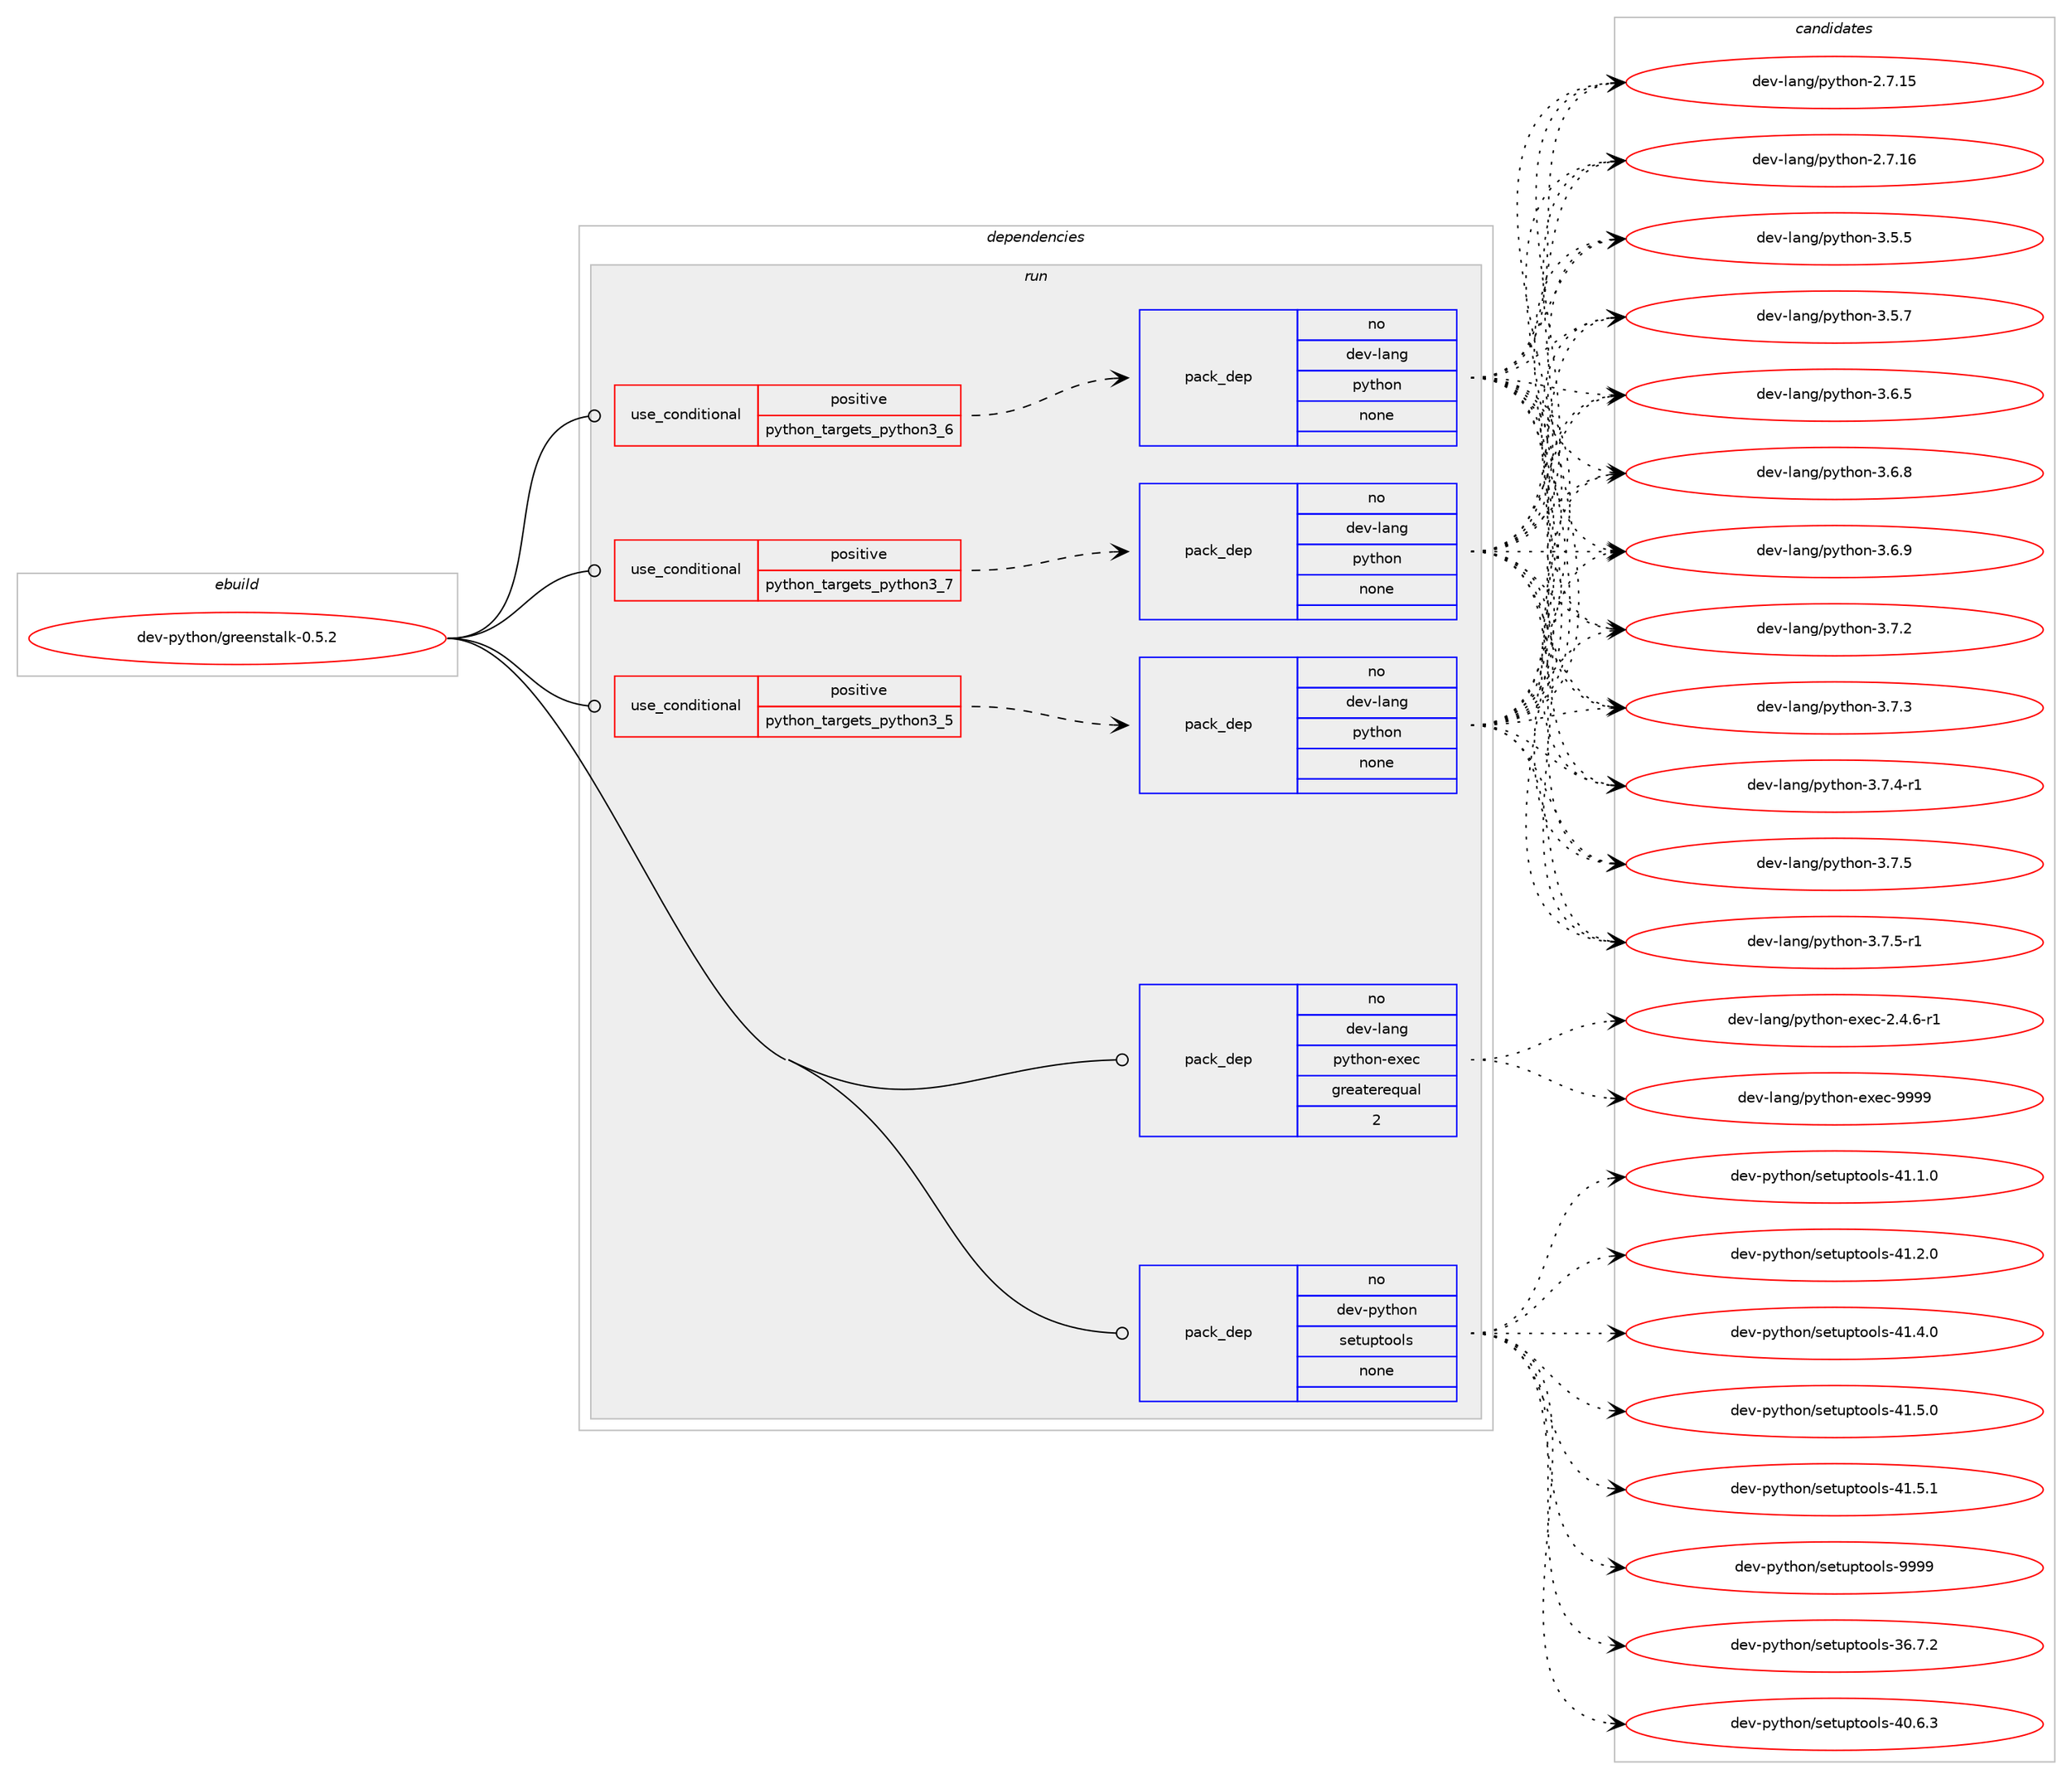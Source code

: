 digraph prolog {

# *************
# Graph options
# *************

newrank=true;
concentrate=true;
compound=true;
graph [rankdir=LR,fontname=Helvetica,fontsize=10,ranksep=1.5];#, ranksep=2.5, nodesep=0.2];
edge  [arrowhead=vee];
node  [fontname=Helvetica,fontsize=10];

# **********
# The ebuild
# **********

subgraph cluster_leftcol {
color=gray;
rank=same;
label=<<i>ebuild</i>>;
id [label="dev-python/greenstalk-0.5.2", color=red, width=4, href="../dev-python/greenstalk-0.5.2.svg"];
}

# ****************
# The dependencies
# ****************

subgraph cluster_midcol {
color=gray;
label=<<i>dependencies</i>>;
subgraph cluster_compile {
fillcolor="#eeeeee";
style=filled;
label=<<i>compile</i>>;
}
subgraph cluster_compileandrun {
fillcolor="#eeeeee";
style=filled;
label=<<i>compile and run</i>>;
}
subgraph cluster_run {
fillcolor="#eeeeee";
style=filled;
label=<<i>run</i>>;
subgraph cond140235 {
dependency607511 [label=<<TABLE BORDER="0" CELLBORDER="1" CELLSPACING="0" CELLPADDING="4"><TR><TD ROWSPAN="3" CELLPADDING="10">use_conditional</TD></TR><TR><TD>positive</TD></TR><TR><TD>python_targets_python3_5</TD></TR></TABLE>>, shape=none, color=red];
subgraph pack455478 {
dependency607512 [label=<<TABLE BORDER="0" CELLBORDER="1" CELLSPACING="0" CELLPADDING="4" WIDTH="220"><TR><TD ROWSPAN="6" CELLPADDING="30">pack_dep</TD></TR><TR><TD WIDTH="110">no</TD></TR><TR><TD>dev-lang</TD></TR><TR><TD>python</TD></TR><TR><TD>none</TD></TR><TR><TD></TD></TR></TABLE>>, shape=none, color=blue];
}
dependency607511:e -> dependency607512:w [weight=20,style="dashed",arrowhead="vee"];
}
id:e -> dependency607511:w [weight=20,style="solid",arrowhead="odot"];
subgraph cond140236 {
dependency607513 [label=<<TABLE BORDER="0" CELLBORDER="1" CELLSPACING="0" CELLPADDING="4"><TR><TD ROWSPAN="3" CELLPADDING="10">use_conditional</TD></TR><TR><TD>positive</TD></TR><TR><TD>python_targets_python3_6</TD></TR></TABLE>>, shape=none, color=red];
subgraph pack455479 {
dependency607514 [label=<<TABLE BORDER="0" CELLBORDER="1" CELLSPACING="0" CELLPADDING="4" WIDTH="220"><TR><TD ROWSPAN="6" CELLPADDING="30">pack_dep</TD></TR><TR><TD WIDTH="110">no</TD></TR><TR><TD>dev-lang</TD></TR><TR><TD>python</TD></TR><TR><TD>none</TD></TR><TR><TD></TD></TR></TABLE>>, shape=none, color=blue];
}
dependency607513:e -> dependency607514:w [weight=20,style="dashed",arrowhead="vee"];
}
id:e -> dependency607513:w [weight=20,style="solid",arrowhead="odot"];
subgraph cond140237 {
dependency607515 [label=<<TABLE BORDER="0" CELLBORDER="1" CELLSPACING="0" CELLPADDING="4"><TR><TD ROWSPAN="3" CELLPADDING="10">use_conditional</TD></TR><TR><TD>positive</TD></TR><TR><TD>python_targets_python3_7</TD></TR></TABLE>>, shape=none, color=red];
subgraph pack455480 {
dependency607516 [label=<<TABLE BORDER="0" CELLBORDER="1" CELLSPACING="0" CELLPADDING="4" WIDTH="220"><TR><TD ROWSPAN="6" CELLPADDING="30">pack_dep</TD></TR><TR><TD WIDTH="110">no</TD></TR><TR><TD>dev-lang</TD></TR><TR><TD>python</TD></TR><TR><TD>none</TD></TR><TR><TD></TD></TR></TABLE>>, shape=none, color=blue];
}
dependency607515:e -> dependency607516:w [weight=20,style="dashed",arrowhead="vee"];
}
id:e -> dependency607515:w [weight=20,style="solid",arrowhead="odot"];
subgraph pack455481 {
dependency607517 [label=<<TABLE BORDER="0" CELLBORDER="1" CELLSPACING="0" CELLPADDING="4" WIDTH="220"><TR><TD ROWSPAN="6" CELLPADDING="30">pack_dep</TD></TR><TR><TD WIDTH="110">no</TD></TR><TR><TD>dev-lang</TD></TR><TR><TD>python-exec</TD></TR><TR><TD>greaterequal</TD></TR><TR><TD>2</TD></TR></TABLE>>, shape=none, color=blue];
}
id:e -> dependency607517:w [weight=20,style="solid",arrowhead="odot"];
subgraph pack455482 {
dependency607518 [label=<<TABLE BORDER="0" CELLBORDER="1" CELLSPACING="0" CELLPADDING="4" WIDTH="220"><TR><TD ROWSPAN="6" CELLPADDING="30">pack_dep</TD></TR><TR><TD WIDTH="110">no</TD></TR><TR><TD>dev-python</TD></TR><TR><TD>setuptools</TD></TR><TR><TD>none</TD></TR><TR><TD></TD></TR></TABLE>>, shape=none, color=blue];
}
id:e -> dependency607518:w [weight=20,style="solid",arrowhead="odot"];
}
}

# **************
# The candidates
# **************

subgraph cluster_choices {
rank=same;
color=gray;
label=<<i>candidates</i>>;

subgraph choice455478 {
color=black;
nodesep=1;
choice10010111845108971101034711212111610411111045504655464953 [label="dev-lang/python-2.7.15", color=red, width=4,href="../dev-lang/python-2.7.15.svg"];
choice10010111845108971101034711212111610411111045504655464954 [label="dev-lang/python-2.7.16", color=red, width=4,href="../dev-lang/python-2.7.16.svg"];
choice100101118451089711010347112121116104111110455146534653 [label="dev-lang/python-3.5.5", color=red, width=4,href="../dev-lang/python-3.5.5.svg"];
choice100101118451089711010347112121116104111110455146534655 [label="dev-lang/python-3.5.7", color=red, width=4,href="../dev-lang/python-3.5.7.svg"];
choice100101118451089711010347112121116104111110455146544653 [label="dev-lang/python-3.6.5", color=red, width=4,href="../dev-lang/python-3.6.5.svg"];
choice100101118451089711010347112121116104111110455146544656 [label="dev-lang/python-3.6.8", color=red, width=4,href="../dev-lang/python-3.6.8.svg"];
choice100101118451089711010347112121116104111110455146544657 [label="dev-lang/python-3.6.9", color=red, width=4,href="../dev-lang/python-3.6.9.svg"];
choice100101118451089711010347112121116104111110455146554650 [label="dev-lang/python-3.7.2", color=red, width=4,href="../dev-lang/python-3.7.2.svg"];
choice100101118451089711010347112121116104111110455146554651 [label="dev-lang/python-3.7.3", color=red, width=4,href="../dev-lang/python-3.7.3.svg"];
choice1001011184510897110103471121211161041111104551465546524511449 [label="dev-lang/python-3.7.4-r1", color=red, width=4,href="../dev-lang/python-3.7.4-r1.svg"];
choice100101118451089711010347112121116104111110455146554653 [label="dev-lang/python-3.7.5", color=red, width=4,href="../dev-lang/python-3.7.5.svg"];
choice1001011184510897110103471121211161041111104551465546534511449 [label="dev-lang/python-3.7.5-r1", color=red, width=4,href="../dev-lang/python-3.7.5-r1.svg"];
dependency607512:e -> choice10010111845108971101034711212111610411111045504655464953:w [style=dotted,weight="100"];
dependency607512:e -> choice10010111845108971101034711212111610411111045504655464954:w [style=dotted,weight="100"];
dependency607512:e -> choice100101118451089711010347112121116104111110455146534653:w [style=dotted,weight="100"];
dependency607512:e -> choice100101118451089711010347112121116104111110455146534655:w [style=dotted,weight="100"];
dependency607512:e -> choice100101118451089711010347112121116104111110455146544653:w [style=dotted,weight="100"];
dependency607512:e -> choice100101118451089711010347112121116104111110455146544656:w [style=dotted,weight="100"];
dependency607512:e -> choice100101118451089711010347112121116104111110455146544657:w [style=dotted,weight="100"];
dependency607512:e -> choice100101118451089711010347112121116104111110455146554650:w [style=dotted,weight="100"];
dependency607512:e -> choice100101118451089711010347112121116104111110455146554651:w [style=dotted,weight="100"];
dependency607512:e -> choice1001011184510897110103471121211161041111104551465546524511449:w [style=dotted,weight="100"];
dependency607512:e -> choice100101118451089711010347112121116104111110455146554653:w [style=dotted,weight="100"];
dependency607512:e -> choice1001011184510897110103471121211161041111104551465546534511449:w [style=dotted,weight="100"];
}
subgraph choice455479 {
color=black;
nodesep=1;
choice10010111845108971101034711212111610411111045504655464953 [label="dev-lang/python-2.7.15", color=red, width=4,href="../dev-lang/python-2.7.15.svg"];
choice10010111845108971101034711212111610411111045504655464954 [label="dev-lang/python-2.7.16", color=red, width=4,href="../dev-lang/python-2.7.16.svg"];
choice100101118451089711010347112121116104111110455146534653 [label="dev-lang/python-3.5.5", color=red, width=4,href="../dev-lang/python-3.5.5.svg"];
choice100101118451089711010347112121116104111110455146534655 [label="dev-lang/python-3.5.7", color=red, width=4,href="../dev-lang/python-3.5.7.svg"];
choice100101118451089711010347112121116104111110455146544653 [label="dev-lang/python-3.6.5", color=red, width=4,href="../dev-lang/python-3.6.5.svg"];
choice100101118451089711010347112121116104111110455146544656 [label="dev-lang/python-3.6.8", color=red, width=4,href="../dev-lang/python-3.6.8.svg"];
choice100101118451089711010347112121116104111110455146544657 [label="dev-lang/python-3.6.9", color=red, width=4,href="../dev-lang/python-3.6.9.svg"];
choice100101118451089711010347112121116104111110455146554650 [label="dev-lang/python-3.7.2", color=red, width=4,href="../dev-lang/python-3.7.2.svg"];
choice100101118451089711010347112121116104111110455146554651 [label="dev-lang/python-3.7.3", color=red, width=4,href="../dev-lang/python-3.7.3.svg"];
choice1001011184510897110103471121211161041111104551465546524511449 [label="dev-lang/python-3.7.4-r1", color=red, width=4,href="../dev-lang/python-3.7.4-r1.svg"];
choice100101118451089711010347112121116104111110455146554653 [label="dev-lang/python-3.7.5", color=red, width=4,href="../dev-lang/python-3.7.5.svg"];
choice1001011184510897110103471121211161041111104551465546534511449 [label="dev-lang/python-3.7.5-r1", color=red, width=4,href="../dev-lang/python-3.7.5-r1.svg"];
dependency607514:e -> choice10010111845108971101034711212111610411111045504655464953:w [style=dotted,weight="100"];
dependency607514:e -> choice10010111845108971101034711212111610411111045504655464954:w [style=dotted,weight="100"];
dependency607514:e -> choice100101118451089711010347112121116104111110455146534653:w [style=dotted,weight="100"];
dependency607514:e -> choice100101118451089711010347112121116104111110455146534655:w [style=dotted,weight="100"];
dependency607514:e -> choice100101118451089711010347112121116104111110455146544653:w [style=dotted,weight="100"];
dependency607514:e -> choice100101118451089711010347112121116104111110455146544656:w [style=dotted,weight="100"];
dependency607514:e -> choice100101118451089711010347112121116104111110455146544657:w [style=dotted,weight="100"];
dependency607514:e -> choice100101118451089711010347112121116104111110455146554650:w [style=dotted,weight="100"];
dependency607514:e -> choice100101118451089711010347112121116104111110455146554651:w [style=dotted,weight="100"];
dependency607514:e -> choice1001011184510897110103471121211161041111104551465546524511449:w [style=dotted,weight="100"];
dependency607514:e -> choice100101118451089711010347112121116104111110455146554653:w [style=dotted,weight="100"];
dependency607514:e -> choice1001011184510897110103471121211161041111104551465546534511449:w [style=dotted,weight="100"];
}
subgraph choice455480 {
color=black;
nodesep=1;
choice10010111845108971101034711212111610411111045504655464953 [label="dev-lang/python-2.7.15", color=red, width=4,href="../dev-lang/python-2.7.15.svg"];
choice10010111845108971101034711212111610411111045504655464954 [label="dev-lang/python-2.7.16", color=red, width=4,href="../dev-lang/python-2.7.16.svg"];
choice100101118451089711010347112121116104111110455146534653 [label="dev-lang/python-3.5.5", color=red, width=4,href="../dev-lang/python-3.5.5.svg"];
choice100101118451089711010347112121116104111110455146534655 [label="dev-lang/python-3.5.7", color=red, width=4,href="../dev-lang/python-3.5.7.svg"];
choice100101118451089711010347112121116104111110455146544653 [label="dev-lang/python-3.6.5", color=red, width=4,href="../dev-lang/python-3.6.5.svg"];
choice100101118451089711010347112121116104111110455146544656 [label="dev-lang/python-3.6.8", color=red, width=4,href="../dev-lang/python-3.6.8.svg"];
choice100101118451089711010347112121116104111110455146544657 [label="dev-lang/python-3.6.9", color=red, width=4,href="../dev-lang/python-3.6.9.svg"];
choice100101118451089711010347112121116104111110455146554650 [label="dev-lang/python-3.7.2", color=red, width=4,href="../dev-lang/python-3.7.2.svg"];
choice100101118451089711010347112121116104111110455146554651 [label="dev-lang/python-3.7.3", color=red, width=4,href="../dev-lang/python-3.7.3.svg"];
choice1001011184510897110103471121211161041111104551465546524511449 [label="dev-lang/python-3.7.4-r1", color=red, width=4,href="../dev-lang/python-3.7.4-r1.svg"];
choice100101118451089711010347112121116104111110455146554653 [label="dev-lang/python-3.7.5", color=red, width=4,href="../dev-lang/python-3.7.5.svg"];
choice1001011184510897110103471121211161041111104551465546534511449 [label="dev-lang/python-3.7.5-r1", color=red, width=4,href="../dev-lang/python-3.7.5-r1.svg"];
dependency607516:e -> choice10010111845108971101034711212111610411111045504655464953:w [style=dotted,weight="100"];
dependency607516:e -> choice10010111845108971101034711212111610411111045504655464954:w [style=dotted,weight="100"];
dependency607516:e -> choice100101118451089711010347112121116104111110455146534653:w [style=dotted,weight="100"];
dependency607516:e -> choice100101118451089711010347112121116104111110455146534655:w [style=dotted,weight="100"];
dependency607516:e -> choice100101118451089711010347112121116104111110455146544653:w [style=dotted,weight="100"];
dependency607516:e -> choice100101118451089711010347112121116104111110455146544656:w [style=dotted,weight="100"];
dependency607516:e -> choice100101118451089711010347112121116104111110455146544657:w [style=dotted,weight="100"];
dependency607516:e -> choice100101118451089711010347112121116104111110455146554650:w [style=dotted,weight="100"];
dependency607516:e -> choice100101118451089711010347112121116104111110455146554651:w [style=dotted,weight="100"];
dependency607516:e -> choice1001011184510897110103471121211161041111104551465546524511449:w [style=dotted,weight="100"];
dependency607516:e -> choice100101118451089711010347112121116104111110455146554653:w [style=dotted,weight="100"];
dependency607516:e -> choice1001011184510897110103471121211161041111104551465546534511449:w [style=dotted,weight="100"];
}
subgraph choice455481 {
color=black;
nodesep=1;
choice10010111845108971101034711212111610411111045101120101994550465246544511449 [label="dev-lang/python-exec-2.4.6-r1", color=red, width=4,href="../dev-lang/python-exec-2.4.6-r1.svg"];
choice10010111845108971101034711212111610411111045101120101994557575757 [label="dev-lang/python-exec-9999", color=red, width=4,href="../dev-lang/python-exec-9999.svg"];
dependency607517:e -> choice10010111845108971101034711212111610411111045101120101994550465246544511449:w [style=dotted,weight="100"];
dependency607517:e -> choice10010111845108971101034711212111610411111045101120101994557575757:w [style=dotted,weight="100"];
}
subgraph choice455482 {
color=black;
nodesep=1;
choice100101118451121211161041111104711510111611711211611111110811545515446554650 [label="dev-python/setuptools-36.7.2", color=red, width=4,href="../dev-python/setuptools-36.7.2.svg"];
choice100101118451121211161041111104711510111611711211611111110811545524846544651 [label="dev-python/setuptools-40.6.3", color=red, width=4,href="../dev-python/setuptools-40.6.3.svg"];
choice100101118451121211161041111104711510111611711211611111110811545524946494648 [label="dev-python/setuptools-41.1.0", color=red, width=4,href="../dev-python/setuptools-41.1.0.svg"];
choice100101118451121211161041111104711510111611711211611111110811545524946504648 [label="dev-python/setuptools-41.2.0", color=red, width=4,href="../dev-python/setuptools-41.2.0.svg"];
choice100101118451121211161041111104711510111611711211611111110811545524946524648 [label="dev-python/setuptools-41.4.0", color=red, width=4,href="../dev-python/setuptools-41.4.0.svg"];
choice100101118451121211161041111104711510111611711211611111110811545524946534648 [label="dev-python/setuptools-41.5.0", color=red, width=4,href="../dev-python/setuptools-41.5.0.svg"];
choice100101118451121211161041111104711510111611711211611111110811545524946534649 [label="dev-python/setuptools-41.5.1", color=red, width=4,href="../dev-python/setuptools-41.5.1.svg"];
choice10010111845112121116104111110471151011161171121161111111081154557575757 [label="dev-python/setuptools-9999", color=red, width=4,href="../dev-python/setuptools-9999.svg"];
dependency607518:e -> choice100101118451121211161041111104711510111611711211611111110811545515446554650:w [style=dotted,weight="100"];
dependency607518:e -> choice100101118451121211161041111104711510111611711211611111110811545524846544651:w [style=dotted,weight="100"];
dependency607518:e -> choice100101118451121211161041111104711510111611711211611111110811545524946494648:w [style=dotted,weight="100"];
dependency607518:e -> choice100101118451121211161041111104711510111611711211611111110811545524946504648:w [style=dotted,weight="100"];
dependency607518:e -> choice100101118451121211161041111104711510111611711211611111110811545524946524648:w [style=dotted,weight="100"];
dependency607518:e -> choice100101118451121211161041111104711510111611711211611111110811545524946534648:w [style=dotted,weight="100"];
dependency607518:e -> choice100101118451121211161041111104711510111611711211611111110811545524946534649:w [style=dotted,weight="100"];
dependency607518:e -> choice10010111845112121116104111110471151011161171121161111111081154557575757:w [style=dotted,weight="100"];
}
}

}
